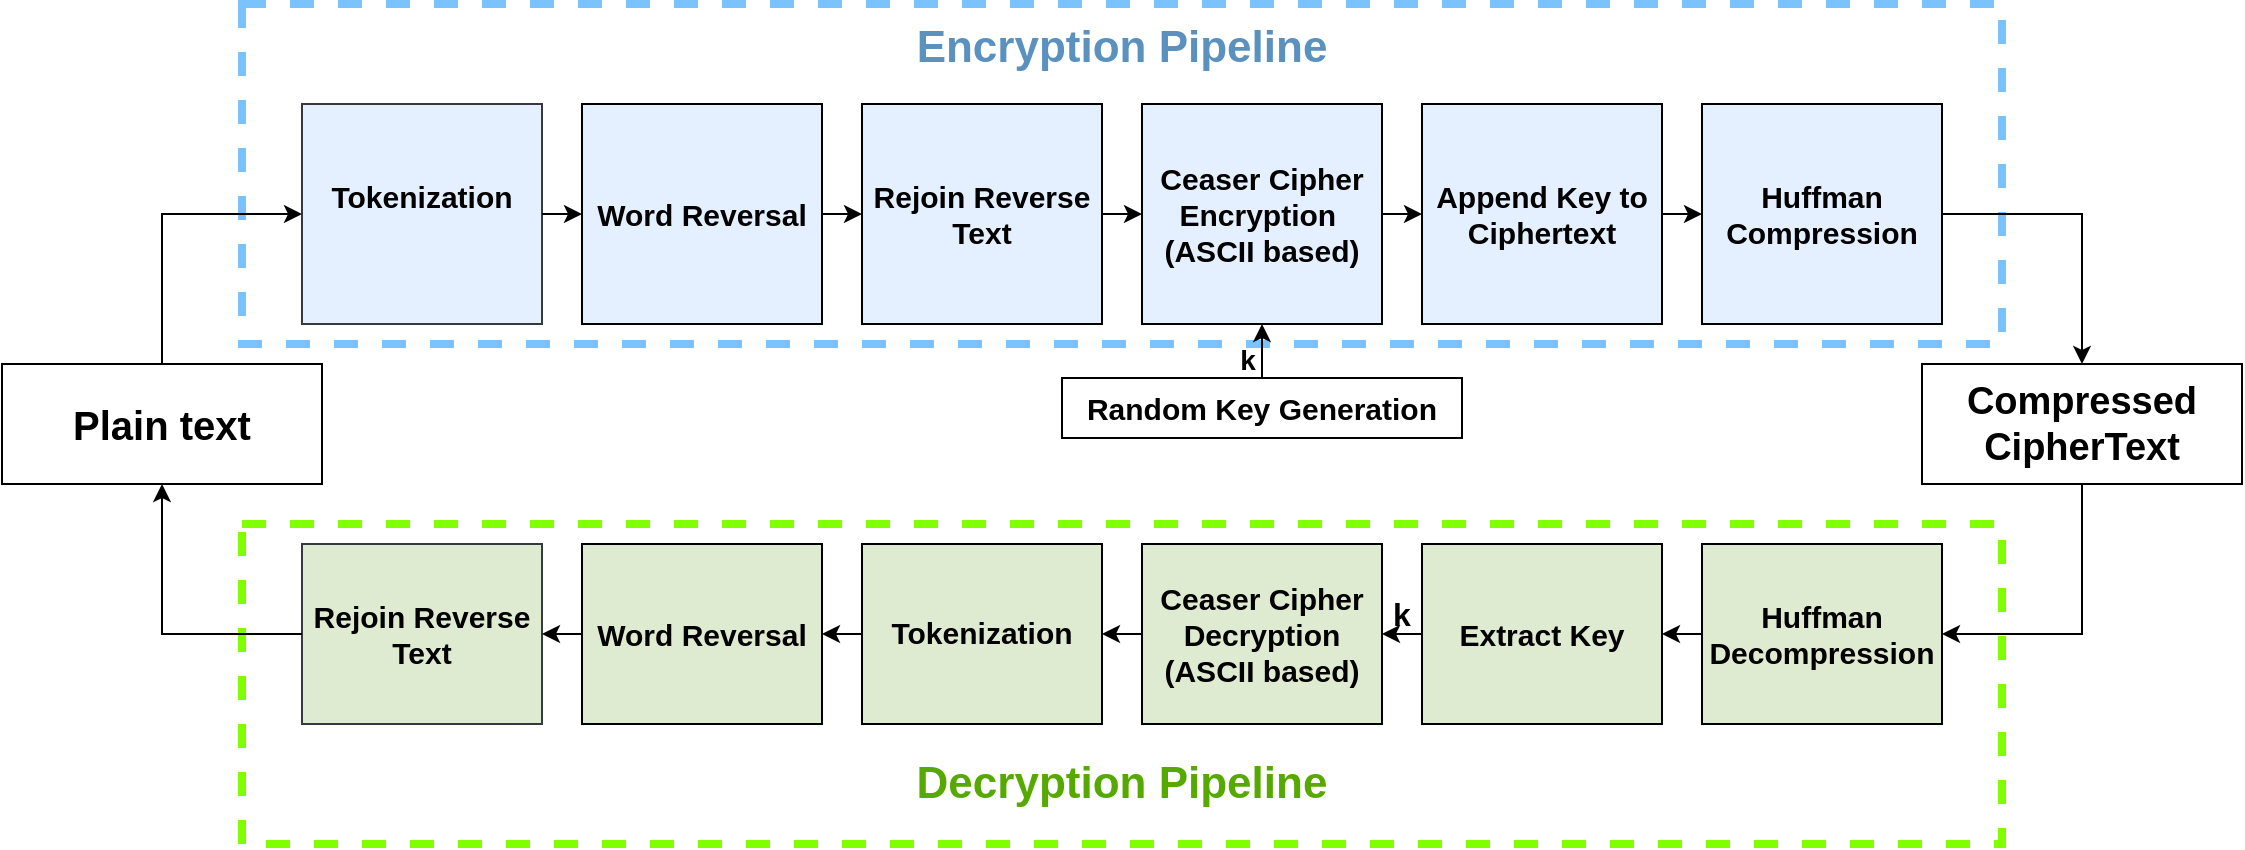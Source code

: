 <mxfile version="27.1.1">
  <diagram name="Page-1" id="D2wcr8pbmZ10XagXiJt4">
    <mxGraphModel dx="1042" dy="666" grid="1" gridSize="10" guides="1" tooltips="1" connect="1" arrows="1" fold="1" page="1" pageScale="1" pageWidth="850" pageHeight="1100" math="0" shadow="0">
      <root>
        <mxCell id="0" />
        <mxCell id="1" parent="0" />
        <mxCell id="SQ6MHOEV0jMsdUfmCM_1-31" value="" style="rounded=0;whiteSpace=wrap;html=1;dashed=1;strokeWidth=4;perimeterSpacing=1;strokeColor=#80FF00;" vertex="1" parent="1">
          <mxGeometry x="150" y="380" width="880" height="160" as="geometry" />
        </mxCell>
        <mxCell id="SQ6MHOEV0jMsdUfmCM_1-30" value="" style="rounded=0;whiteSpace=wrap;html=1;dashed=1;strokeWidth=4;perimeterSpacing=1;strokeColor=#7AC3FF;" vertex="1" parent="1">
          <mxGeometry x="150" y="120" width="880" height="170" as="geometry" />
        </mxCell>
        <mxCell id="SQ6MHOEV0jMsdUfmCM_1-1" value="&lt;b&gt;&lt;font style=&quot;font-size: 20px;&quot;&gt;Plain text&lt;/font&gt;&lt;/b&gt;" style="rounded=0;whiteSpace=wrap;html=1;" vertex="1" parent="1">
          <mxGeometry x="30" y="300" width="160" height="60" as="geometry" />
        </mxCell>
        <mxCell id="SQ6MHOEV0jMsdUfmCM_1-2" value="&lt;b&gt;&lt;font style=&quot;font-size: 15px; line-height: 100%;&quot;&gt;Tokenization&lt;/font&gt;&lt;/b&gt;&lt;div&gt;&lt;b&gt;&lt;font style=&quot;font-size: 15px; line-height: 100%;&quot;&gt;&lt;br&gt;&lt;/font&gt;&lt;/b&gt;&lt;/div&gt;" style="rounded=0;whiteSpace=wrap;html=1;fillColor=#E4F0FF;strokeColor=#36393d;perimeterSpacing=0;align=center;" vertex="1" parent="1">
          <mxGeometry x="180" y="170" width="120" height="110" as="geometry" />
        </mxCell>
        <mxCell id="SQ6MHOEV0jMsdUfmCM_1-3" value="&lt;b&gt;&lt;font style=&quot;font-size: 15px;&quot;&gt;Word Reversal&lt;/font&gt;&lt;/b&gt;" style="rounded=0;whiteSpace=wrap;html=1;fillColor=#E4F0FF;perimeterSpacing=0;" vertex="1" parent="1">
          <mxGeometry x="320" y="170" width="120" height="110" as="geometry" />
        </mxCell>
        <mxCell id="SQ6MHOEV0jMsdUfmCM_1-4" value="&lt;b&gt;&lt;font style=&quot;font-size: 15px;&quot;&gt;Rejoin Reverse Text&lt;/font&gt;&lt;/b&gt;" style="rounded=0;whiteSpace=wrap;html=1;fillColor=#E4F0FF;perimeterSpacing=0;" vertex="1" parent="1">
          <mxGeometry x="460" y="170" width="120" height="110" as="geometry" />
        </mxCell>
        <mxCell id="SQ6MHOEV0jMsdUfmCM_1-5" value="&lt;b&gt;&lt;font style=&quot;font-size: 15px;&quot;&gt;Ceaser Cipher&lt;/font&gt;&lt;/b&gt;&lt;div&gt;&lt;b&gt;&lt;font style=&quot;font-size: 15px;&quot;&gt;Encryption&amp;nbsp;&lt;/font&gt;&lt;/b&gt;&lt;div&gt;&lt;b&gt;&lt;font style=&quot;font-size: 15px;&quot;&gt;(ASCII based)&lt;/font&gt;&lt;/b&gt;&lt;/div&gt;&lt;/div&gt;" style="rounded=0;whiteSpace=wrap;html=1;fillColor=#E4F0FF;perimeterSpacing=0;" vertex="1" parent="1">
          <mxGeometry x="600" y="170" width="120" height="110" as="geometry" />
        </mxCell>
        <mxCell id="SQ6MHOEV0jMsdUfmCM_1-6" value="&lt;b&gt;&lt;font style=&quot;font-size: 15px;&quot;&gt;Append Key to Ciphertext&lt;/font&gt;&lt;/b&gt;" style="rounded=0;whiteSpace=wrap;html=1;fillColor=#E4F0FF;perimeterSpacing=0;" vertex="1" parent="1">
          <mxGeometry x="740" y="170" width="120" height="110" as="geometry" />
        </mxCell>
        <mxCell id="SQ6MHOEV0jMsdUfmCM_1-7" value="&lt;b&gt;&lt;font style=&quot;font-size: 15px;&quot;&gt;Huffman Compression&lt;/font&gt;&lt;/b&gt;" style="rounded=0;whiteSpace=wrap;html=1;fillColor=#E4F0FF;perimeterSpacing=0;" vertex="1" parent="1">
          <mxGeometry x="880" y="170" width="120" height="110" as="geometry" />
        </mxCell>
        <mxCell id="SQ6MHOEV0jMsdUfmCM_1-8" value="&lt;b&gt;&lt;font style=&quot;font-size: 19px;&quot;&gt;Compressed CipherText&lt;/font&gt;&lt;/b&gt;" style="rounded=0;whiteSpace=wrap;html=1;" vertex="1" parent="1">
          <mxGeometry x="990" y="300" width="160" height="60" as="geometry" />
        </mxCell>
        <mxCell id="SQ6MHOEV0jMsdUfmCM_1-9" value="&lt;b&gt;&lt;font style=&quot;font-size: 15px;&quot;&gt;Rejoin Reverse Text&lt;/font&gt;&lt;/b&gt;" style="rounded=0;whiteSpace=wrap;html=1;fillColor=#DFEBD0;strokeColor=#36393d;" vertex="1" parent="1">
          <mxGeometry x="180" y="390" width="120" height="90" as="geometry" />
        </mxCell>
        <mxCell id="SQ6MHOEV0jMsdUfmCM_1-10" value="&lt;b&gt;&lt;font style=&quot;font-size: 15px;&quot;&gt;Word Reversal&lt;/font&gt;&lt;/b&gt;" style="rounded=0;whiteSpace=wrap;html=1;fillColor=#DFEBD0;" vertex="1" parent="1">
          <mxGeometry x="320" y="390" width="120" height="90" as="geometry" />
        </mxCell>
        <mxCell id="SQ6MHOEV0jMsdUfmCM_1-11" value="&lt;b&gt;&lt;font style=&quot;font-size: 15px; line-height: 15px;&quot;&gt;Tokenization&lt;/font&gt;&lt;/b&gt;" style="rounded=0;whiteSpace=wrap;html=1;fillColor=#DFEBD0;" vertex="1" parent="1">
          <mxGeometry x="460" y="390" width="120" height="90" as="geometry" />
        </mxCell>
        <mxCell id="SQ6MHOEV0jMsdUfmCM_1-12" value="&lt;b&gt;&lt;font style=&quot;font-size: 15px;&quot;&gt;Ceaser Cipher Decryption&lt;/font&gt;&lt;/b&gt;&lt;div&gt;&lt;b&gt;&lt;font style=&quot;font-size: 15px;&quot;&gt;(ASCII based)&lt;/font&gt;&lt;/b&gt;&lt;/div&gt;" style="rounded=0;whiteSpace=wrap;html=1;fillColor=#DFEBD0;" vertex="1" parent="1">
          <mxGeometry x="600" y="390" width="120" height="90" as="geometry" />
        </mxCell>
        <mxCell id="SQ6MHOEV0jMsdUfmCM_1-13" value="&lt;b&gt;&lt;font style=&quot;font-size: 15px;&quot;&gt;Extract Key&lt;/font&gt;&lt;/b&gt;" style="rounded=0;whiteSpace=wrap;html=1;fillColor=#DFEBD0;" vertex="1" parent="1">
          <mxGeometry x="740" y="390" width="120" height="90" as="geometry" />
        </mxCell>
        <mxCell id="SQ6MHOEV0jMsdUfmCM_1-14" value="&lt;b&gt;&lt;font style=&quot;font-size: 15px;&quot;&gt;Huffman Decompression&lt;/font&gt;&lt;/b&gt;" style="rounded=0;whiteSpace=wrap;html=1;fillColor=#DFEBD0;" vertex="1" parent="1">
          <mxGeometry x="880" y="390" width="120" height="90" as="geometry" />
        </mxCell>
        <mxCell id="SQ6MHOEV0jMsdUfmCM_1-15" value="" style="endArrow=classic;html=1;rounded=0;exitX=0.5;exitY=0;exitDx=0;exitDy=0;entryX=0;entryY=0.5;entryDx=0;entryDy=0;" edge="1" parent="1" source="SQ6MHOEV0jMsdUfmCM_1-1" target="SQ6MHOEV0jMsdUfmCM_1-2">
          <mxGeometry width="50" height="50" relative="1" as="geometry">
            <mxPoint x="580" y="400" as="sourcePoint" />
            <mxPoint x="630" y="350" as="targetPoint" />
            <Array as="points">
              <mxPoint x="110" y="225" />
            </Array>
          </mxGeometry>
        </mxCell>
        <mxCell id="SQ6MHOEV0jMsdUfmCM_1-16" value="" style="endArrow=classic;html=1;rounded=0;exitX=1;exitY=0.5;exitDx=0;exitDy=0;entryX=0;entryY=0.5;entryDx=0;entryDy=0;" edge="1" parent="1" source="SQ6MHOEV0jMsdUfmCM_1-2" target="SQ6MHOEV0jMsdUfmCM_1-3">
          <mxGeometry width="50" height="50" relative="1" as="geometry">
            <mxPoint x="580" y="400" as="sourcePoint" />
            <mxPoint x="630" y="350" as="targetPoint" />
          </mxGeometry>
        </mxCell>
        <mxCell id="SQ6MHOEV0jMsdUfmCM_1-18" value="" style="endArrow=classic;html=1;rounded=0;exitX=1;exitY=0.5;exitDx=0;exitDy=0;entryX=0;entryY=0.5;entryDx=0;entryDy=0;" edge="1" parent="1" source="SQ6MHOEV0jMsdUfmCM_1-3" target="SQ6MHOEV0jMsdUfmCM_1-4">
          <mxGeometry width="50" height="50" relative="1" as="geometry">
            <mxPoint x="390" y="350" as="sourcePoint" />
            <mxPoint x="530" y="360" as="targetPoint" />
          </mxGeometry>
        </mxCell>
        <mxCell id="SQ6MHOEV0jMsdUfmCM_1-19" value="" style="endArrow=classic;html=1;rounded=0;exitX=1;exitY=0.5;exitDx=0;exitDy=0;entryX=0;entryY=0.5;entryDx=0;entryDy=0;" edge="1" parent="1" source="SQ6MHOEV0jMsdUfmCM_1-4" target="SQ6MHOEV0jMsdUfmCM_1-5">
          <mxGeometry width="50" height="50" relative="1" as="geometry">
            <mxPoint x="480" y="360" as="sourcePoint" />
            <mxPoint x="620" y="370" as="targetPoint" />
          </mxGeometry>
        </mxCell>
        <mxCell id="SQ6MHOEV0jMsdUfmCM_1-20" value="" style="endArrow=classic;html=1;rounded=0;exitX=1;exitY=0.5;exitDx=0;exitDy=0;entryX=0;entryY=0.5;entryDx=0;entryDy=0;" edge="1" parent="1" source="SQ6MHOEV0jMsdUfmCM_1-5" target="SQ6MHOEV0jMsdUfmCM_1-6">
          <mxGeometry width="50" height="50" relative="1" as="geometry">
            <mxPoint x="420" y="360" as="sourcePoint" />
            <mxPoint x="560" y="370" as="targetPoint" />
          </mxGeometry>
        </mxCell>
        <mxCell id="SQ6MHOEV0jMsdUfmCM_1-21" value="" style="endArrow=classic;html=1;rounded=0;exitX=1;exitY=0.5;exitDx=0;exitDy=0;entryX=0;entryY=0.5;entryDx=0;entryDy=0;" edge="1" parent="1" source="SQ6MHOEV0jMsdUfmCM_1-6" target="SQ6MHOEV0jMsdUfmCM_1-7">
          <mxGeometry width="50" height="50" relative="1" as="geometry">
            <mxPoint x="450" y="360" as="sourcePoint" />
            <mxPoint x="590" y="370" as="targetPoint" />
          </mxGeometry>
        </mxCell>
        <mxCell id="SQ6MHOEV0jMsdUfmCM_1-22" value="" style="endArrow=classic;html=1;rounded=0;exitX=1;exitY=0.5;exitDx=0;exitDy=0;entryX=0.5;entryY=0;entryDx=0;entryDy=0;" edge="1" parent="1" source="SQ6MHOEV0jMsdUfmCM_1-7" target="SQ6MHOEV0jMsdUfmCM_1-8">
          <mxGeometry width="50" height="50" relative="1" as="geometry">
            <mxPoint x="470" y="370" as="sourcePoint" />
            <mxPoint x="610" y="380" as="targetPoint" />
            <Array as="points">
              <mxPoint x="1070" y="225" />
            </Array>
          </mxGeometry>
        </mxCell>
        <mxCell id="SQ6MHOEV0jMsdUfmCM_1-23" value="" style="endArrow=classic;html=1;rounded=0;exitX=0.5;exitY=1;exitDx=0;exitDy=0;entryX=1;entryY=0.5;entryDx=0;entryDy=0;" edge="1" parent="1" source="SQ6MHOEV0jMsdUfmCM_1-8" target="SQ6MHOEV0jMsdUfmCM_1-14">
          <mxGeometry width="50" height="50" relative="1" as="geometry">
            <mxPoint x="460" y="360" as="sourcePoint" />
            <mxPoint x="600" y="370" as="targetPoint" />
            <Array as="points">
              <mxPoint x="1070" y="435" />
            </Array>
          </mxGeometry>
        </mxCell>
        <mxCell id="SQ6MHOEV0jMsdUfmCM_1-24" value="" style="endArrow=classic;html=1;rounded=0;exitX=0;exitY=0.5;exitDx=0;exitDy=0;entryX=1;entryY=0.5;entryDx=0;entryDy=0;" edge="1" parent="1" source="SQ6MHOEV0jMsdUfmCM_1-14" target="SQ6MHOEV0jMsdUfmCM_1-13">
          <mxGeometry width="50" height="50" relative="1" as="geometry">
            <mxPoint x="440" y="360" as="sourcePoint" />
            <mxPoint x="580" y="370" as="targetPoint" />
          </mxGeometry>
        </mxCell>
        <mxCell id="SQ6MHOEV0jMsdUfmCM_1-25" value="" style="endArrow=classic;html=1;rounded=0;exitX=0;exitY=0.5;exitDx=0;exitDy=0;entryX=1;entryY=0.5;entryDx=0;entryDy=0;" edge="1" parent="1" source="SQ6MHOEV0jMsdUfmCM_1-13" target="SQ6MHOEV0jMsdUfmCM_1-12">
          <mxGeometry width="50" height="50" relative="1" as="geometry">
            <mxPoint x="490" y="360" as="sourcePoint" />
            <mxPoint x="630" y="370" as="targetPoint" />
          </mxGeometry>
        </mxCell>
        <mxCell id="SQ6MHOEV0jMsdUfmCM_1-26" value="" style="endArrow=classic;html=1;rounded=0;exitX=0;exitY=0.5;exitDx=0;exitDy=0;entryX=1;entryY=0.5;entryDx=0;entryDy=0;" edge="1" parent="1" source="SQ6MHOEV0jMsdUfmCM_1-12" target="SQ6MHOEV0jMsdUfmCM_1-11">
          <mxGeometry width="50" height="50" relative="1" as="geometry">
            <mxPoint x="430" y="360" as="sourcePoint" />
            <mxPoint x="570" y="370" as="targetPoint" />
          </mxGeometry>
        </mxCell>
        <mxCell id="SQ6MHOEV0jMsdUfmCM_1-27" value="" style="endArrow=classic;html=1;rounded=0;exitX=0;exitY=0.5;exitDx=0;exitDy=0;entryX=1;entryY=0.5;entryDx=0;entryDy=0;" edge="1" parent="1" source="SQ6MHOEV0jMsdUfmCM_1-11" target="SQ6MHOEV0jMsdUfmCM_1-10">
          <mxGeometry width="50" height="50" relative="1" as="geometry">
            <mxPoint x="460" y="360" as="sourcePoint" />
            <mxPoint x="600" y="370" as="targetPoint" />
          </mxGeometry>
        </mxCell>
        <mxCell id="SQ6MHOEV0jMsdUfmCM_1-28" value="" style="endArrow=classic;html=1;rounded=0;entryX=1;entryY=0.5;entryDx=0;entryDy=0;exitX=0;exitY=0.5;exitDx=0;exitDy=0;" edge="1" parent="1" source="SQ6MHOEV0jMsdUfmCM_1-10" target="SQ6MHOEV0jMsdUfmCM_1-9">
          <mxGeometry width="50" height="50" relative="1" as="geometry">
            <mxPoint x="420" y="360" as="sourcePoint" />
            <mxPoint x="560" y="370" as="targetPoint" />
          </mxGeometry>
        </mxCell>
        <mxCell id="SQ6MHOEV0jMsdUfmCM_1-29" value="" style="endArrow=classic;html=1;rounded=0;entryX=0.5;entryY=1;entryDx=0;entryDy=0;exitX=0;exitY=0.5;exitDx=0;exitDy=0;" edge="1" parent="1" source="SQ6MHOEV0jMsdUfmCM_1-9" target="SQ6MHOEV0jMsdUfmCM_1-1">
          <mxGeometry width="50" height="50" relative="1" as="geometry">
            <mxPoint x="390" y="360" as="sourcePoint" />
            <mxPoint x="530" y="370" as="targetPoint" />
            <Array as="points">
              <mxPoint x="110" y="435" />
            </Array>
          </mxGeometry>
        </mxCell>
        <mxCell id="SQ6MHOEV0jMsdUfmCM_1-32" value="&lt;b&gt;&lt;font style=&quot;font-size: 15px;&quot;&gt;Random Key Generation&lt;/font&gt;&lt;/b&gt;" style="rounded=0;whiteSpace=wrap;html=1;" vertex="1" parent="1">
          <mxGeometry x="560" y="307" width="200" height="30" as="geometry" />
        </mxCell>
        <mxCell id="SQ6MHOEV0jMsdUfmCM_1-33" value="" style="endArrow=classic;html=1;rounded=0;exitX=0.5;exitY=0;exitDx=0;exitDy=0;entryX=0.5;entryY=1;entryDx=0;entryDy=0;" edge="1" parent="1" source="SQ6MHOEV0jMsdUfmCM_1-32" target="SQ6MHOEV0jMsdUfmCM_1-5">
          <mxGeometry width="50" height="50" relative="1" as="geometry">
            <mxPoint x="580" y="220" as="sourcePoint" />
            <mxPoint x="600" y="220" as="targetPoint" />
          </mxGeometry>
        </mxCell>
        <mxCell id="SQ6MHOEV0jMsdUfmCM_1-34" value="&lt;b&gt;&lt;font style=&quot;font-size: 14px;&quot;&gt;k&lt;/font&gt;&lt;/b&gt;" style="text;html=1;align=center;verticalAlign=middle;whiteSpace=wrap;rounded=0;" vertex="1" parent="1">
          <mxGeometry x="623" y="283" width="60" height="30" as="geometry" />
        </mxCell>
        <mxCell id="SQ6MHOEV0jMsdUfmCM_1-36" value="&lt;b&gt;&lt;font style=&quot;font-size: 16px;&quot;&gt;k&lt;/font&gt;&lt;/b&gt;" style="text;html=1;align=center;verticalAlign=middle;whiteSpace=wrap;rounded=0;" vertex="1" parent="1">
          <mxGeometry x="700" y="410" width="60" height="30" as="geometry" />
        </mxCell>
        <mxCell id="SQ6MHOEV0jMsdUfmCM_1-37" value="&lt;font style=&quot;font-size: 22px; color: rgb(90, 145, 190);&quot;&gt;&lt;b style=&quot;&quot;&gt;Encryption Pipeline&lt;/b&gt;&lt;/font&gt;" style="text;html=1;align=center;verticalAlign=middle;whiteSpace=wrap;rounded=0;strokeWidth=3;" vertex="1" parent="1">
          <mxGeometry x="440" y="127" width="300" height="30" as="geometry" />
        </mxCell>
        <mxCell id="SQ6MHOEV0jMsdUfmCM_1-38" value="&lt;font style=&quot;font-size: 22px; color: rgb(85, 169, 0);&quot;&gt;&lt;b style=&quot;&quot;&gt;Decryption Pipeline&lt;/b&gt;&lt;/font&gt;" style="text;html=1;align=center;verticalAlign=middle;whiteSpace=wrap;rounded=0;strokeWidth=3;" vertex="1" parent="1">
          <mxGeometry x="440" y="495" width="300" height="30" as="geometry" />
        </mxCell>
      </root>
    </mxGraphModel>
  </diagram>
</mxfile>
